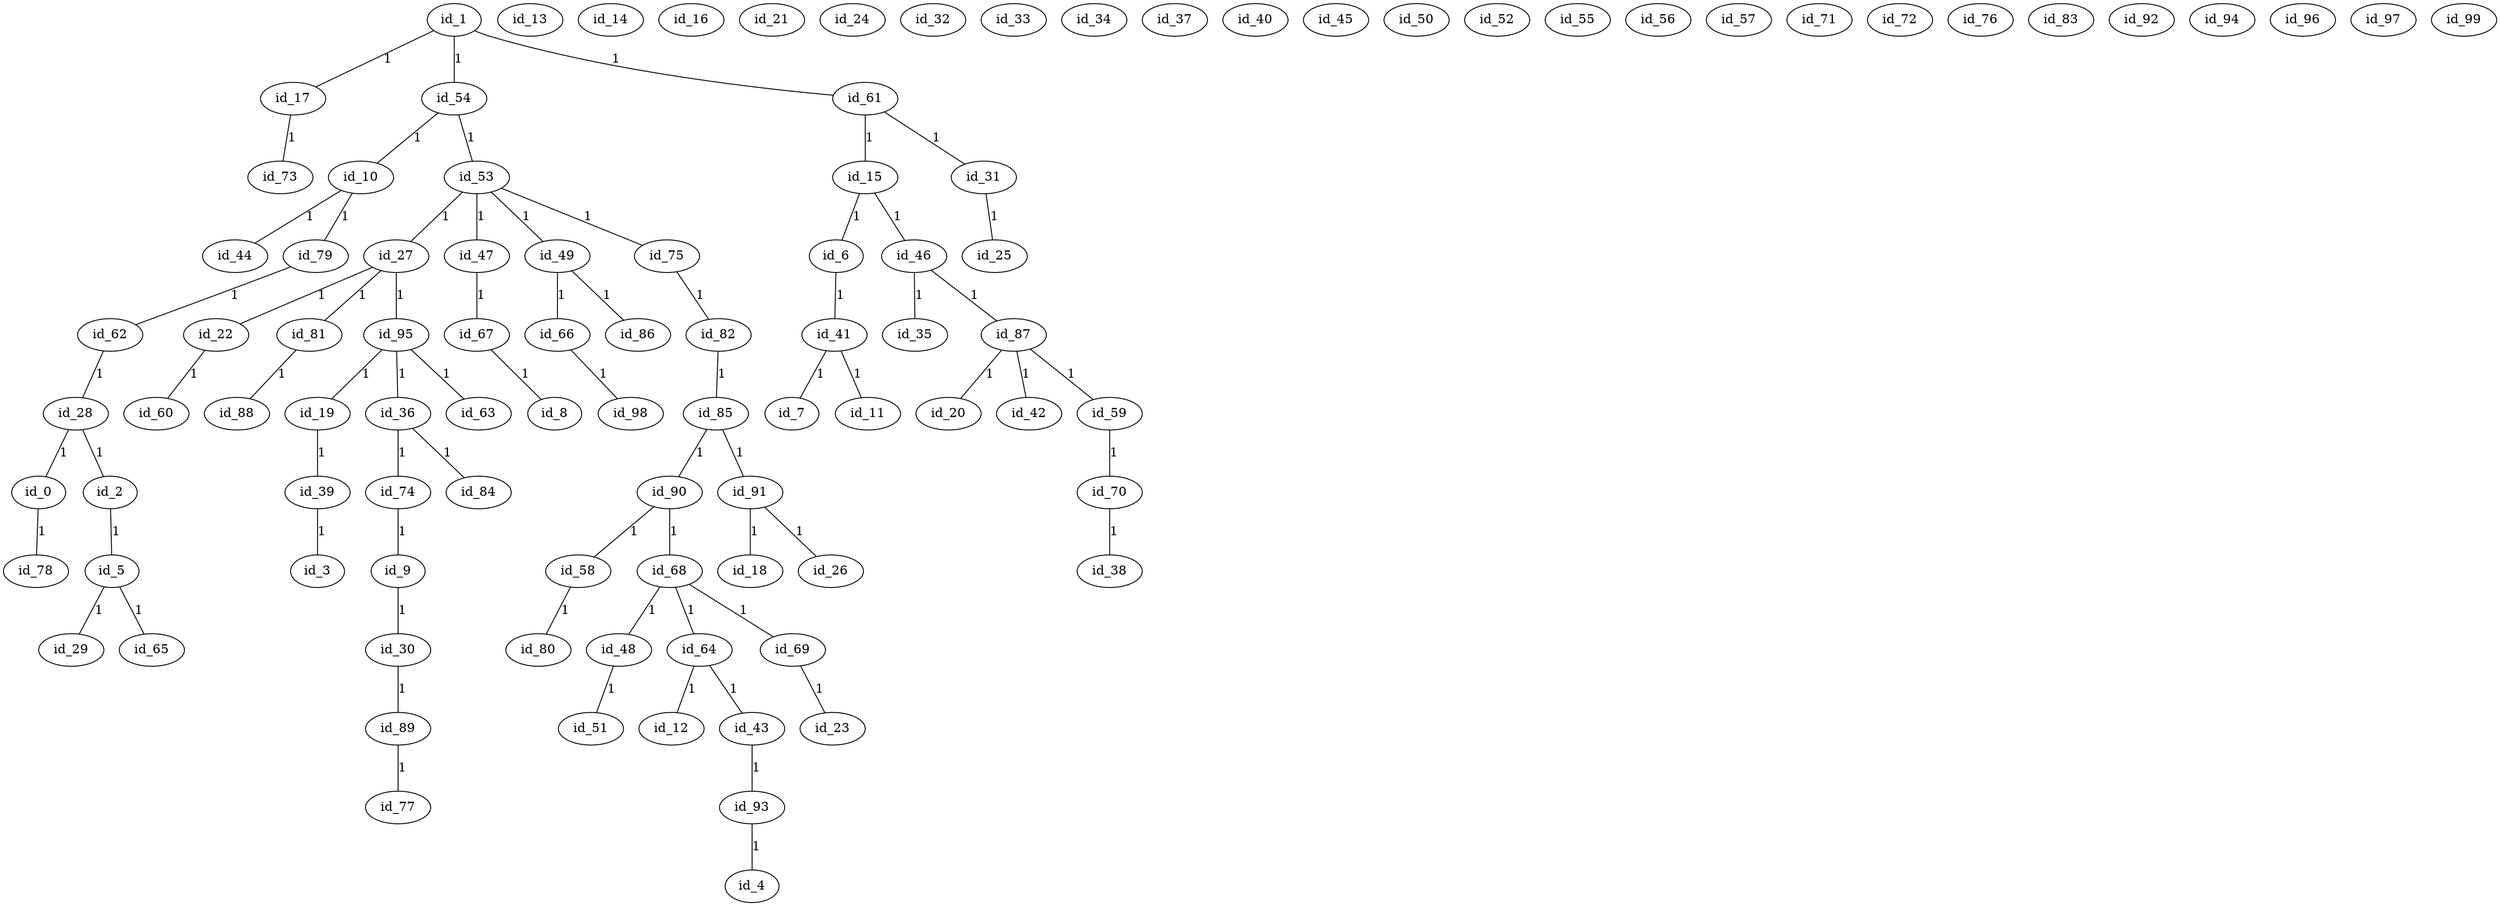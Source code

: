 graph GR{
id_0;
id_1;
id_2;
id_3;
id_4;
id_5;
id_6;
id_7;
id_8;
id_9;
id_10;
id_11;
id_12;
id_13;
id_14;
id_15;
id_16;
id_17;
id_18;
id_19;
id_20;
id_21;
id_22;
id_23;
id_24;
id_25;
id_26;
id_27;
id_28;
id_29;
id_30;
id_31;
id_32;
id_33;
id_34;
id_35;
id_36;
id_37;
id_38;
id_39;
id_40;
id_41;
id_42;
id_43;
id_44;
id_45;
id_46;
id_47;
id_48;
id_49;
id_50;
id_51;
id_52;
id_53;
id_54;
id_55;
id_56;
id_57;
id_58;
id_59;
id_60;
id_61;
id_62;
id_63;
id_64;
id_65;
id_66;
id_67;
id_68;
id_69;
id_70;
id_71;
id_72;
id_73;
id_74;
id_75;
id_76;
id_77;
id_78;
id_79;
id_80;
id_81;
id_82;
id_83;
id_84;
id_85;
id_86;
id_87;
id_88;
id_89;
id_90;
id_91;
id_92;
id_93;
id_94;
id_95;
id_96;
id_97;
id_98;
id_99;
id_1--id_54[label=1];
id_1--id_61[label=1];
id_1--id_17[label=1];
id_54--id_10[label=1];
id_54--id_53[label=1];
id_61--id_15[label=1];
id_61--id_31[label=1];
id_17--id_73[label=1];
id_10--id_44[label=1];
id_10--id_79[label=1];
id_53--id_75[label=1];
id_53--id_47[label=1];
id_53--id_27[label=1];
id_53--id_49[label=1];
id_15--id_46[label=1];
id_15--id_6[label=1];
id_31--id_25[label=1];
id_79--id_62[label=1];
id_75--id_82[label=1];
id_47--id_67[label=1];
id_27--id_22[label=1];
id_27--id_81[label=1];
id_27--id_95[label=1];
id_49--id_86[label=1];
id_49--id_66[label=1];
id_46--id_87[label=1];
id_46--id_35[label=1];
id_6--id_41[label=1];
id_62--id_28[label=1];
id_82--id_85[label=1];
id_67--id_8[label=1];
id_22--id_60[label=1];
id_81--id_88[label=1];
id_95--id_63[label=1];
id_95--id_19[label=1];
id_95--id_36[label=1];
id_66--id_98[label=1];
id_87--id_59[label=1];
id_87--id_20[label=1];
id_87--id_42[label=1];
id_41--id_7[label=1];
id_41--id_11[label=1];
id_28--id_2[label=1];
id_28--id_0[label=1];
id_85--id_90[label=1];
id_85--id_91[label=1];
id_19--id_39[label=1];
id_36--id_74[label=1];
id_36--id_84[label=1];
id_59--id_70[label=1];
id_2--id_5[label=1];
id_0--id_78[label=1];
id_90--id_68[label=1];
id_90--id_58[label=1];
id_91--id_18[label=1];
id_91--id_26[label=1];
id_39--id_3[label=1];
id_74--id_9[label=1];
id_70--id_38[label=1];
id_5--id_65[label=1];
id_5--id_29[label=1];
id_68--id_64[label=1];
id_68--id_69[label=1];
id_68--id_48[label=1];
id_58--id_80[label=1];
id_9--id_30[label=1];
id_64--id_43[label=1];
id_64--id_12[label=1];
id_69--id_23[label=1];
id_48--id_51[label=1];
id_30--id_89[label=1];
id_43--id_93[label=1];
id_89--id_77[label=1];
id_93--id_4[label=1];
}